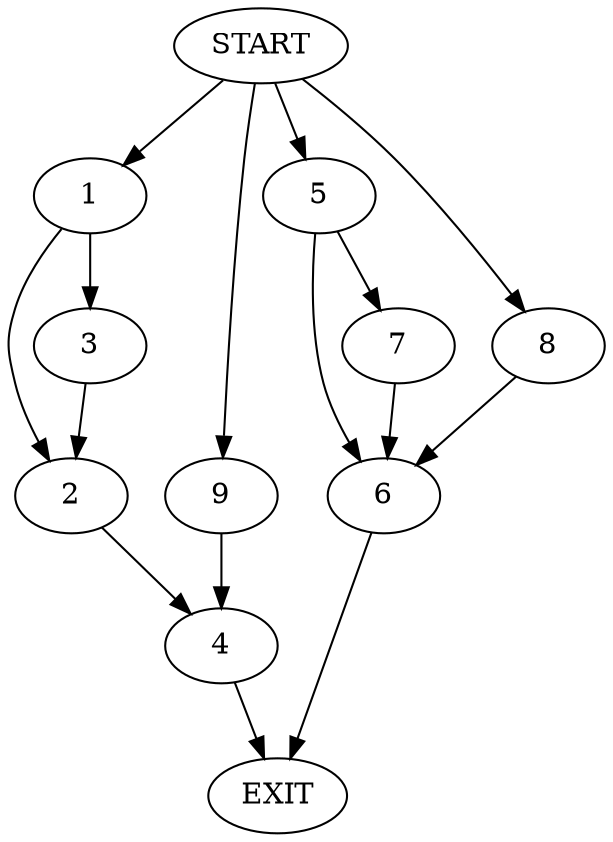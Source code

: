 digraph {
0 [label="START"];
1;
2;
3;
4;
5;
6;
7;
8;
9;
10 [label="EXIT"];
0 -> 1;
1 -> 2;
1 -> 3;
3 -> 2;
2 -> 4;
0 -> 5;
5 -> 6;
5 -> 7;
6 -> 10;
7 -> 6;
0 -> 8;
8 -> 6;
4 -> 10;
0 -> 9;
9 -> 4;
}